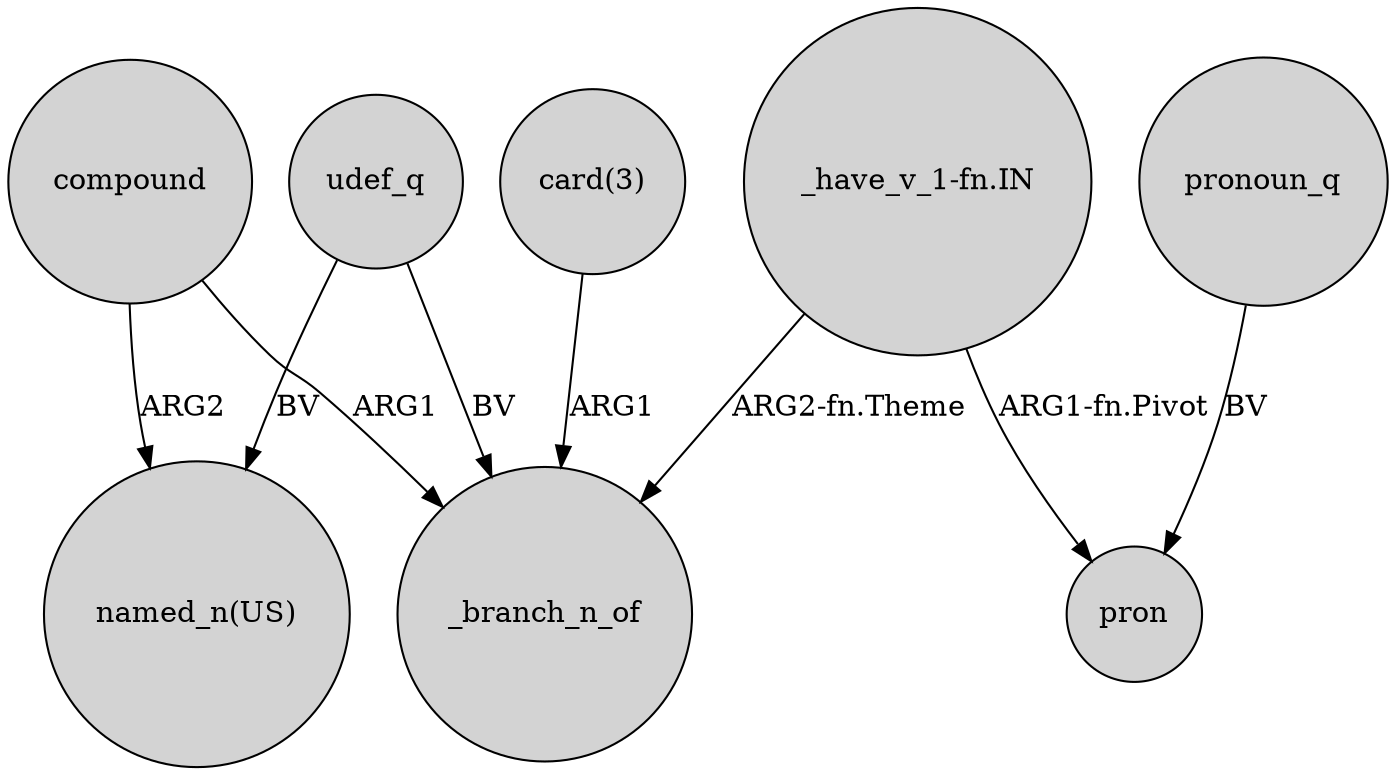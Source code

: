 digraph {
	node [shape=circle style=filled]
	"_have_v_1-fn.IN" -> _branch_n_of [label="ARG2-fn.Theme"]
	udef_q -> _branch_n_of [label=BV]
	compound -> _branch_n_of [label=ARG1]
	udef_q -> "named_n(US)" [label=BV]
	"card(3)" -> _branch_n_of [label=ARG1]
	"_have_v_1-fn.IN" -> pron [label="ARG1-fn.Pivot"]
	compound -> "named_n(US)" [label=ARG2]
	pronoun_q -> pron [label=BV]
}
